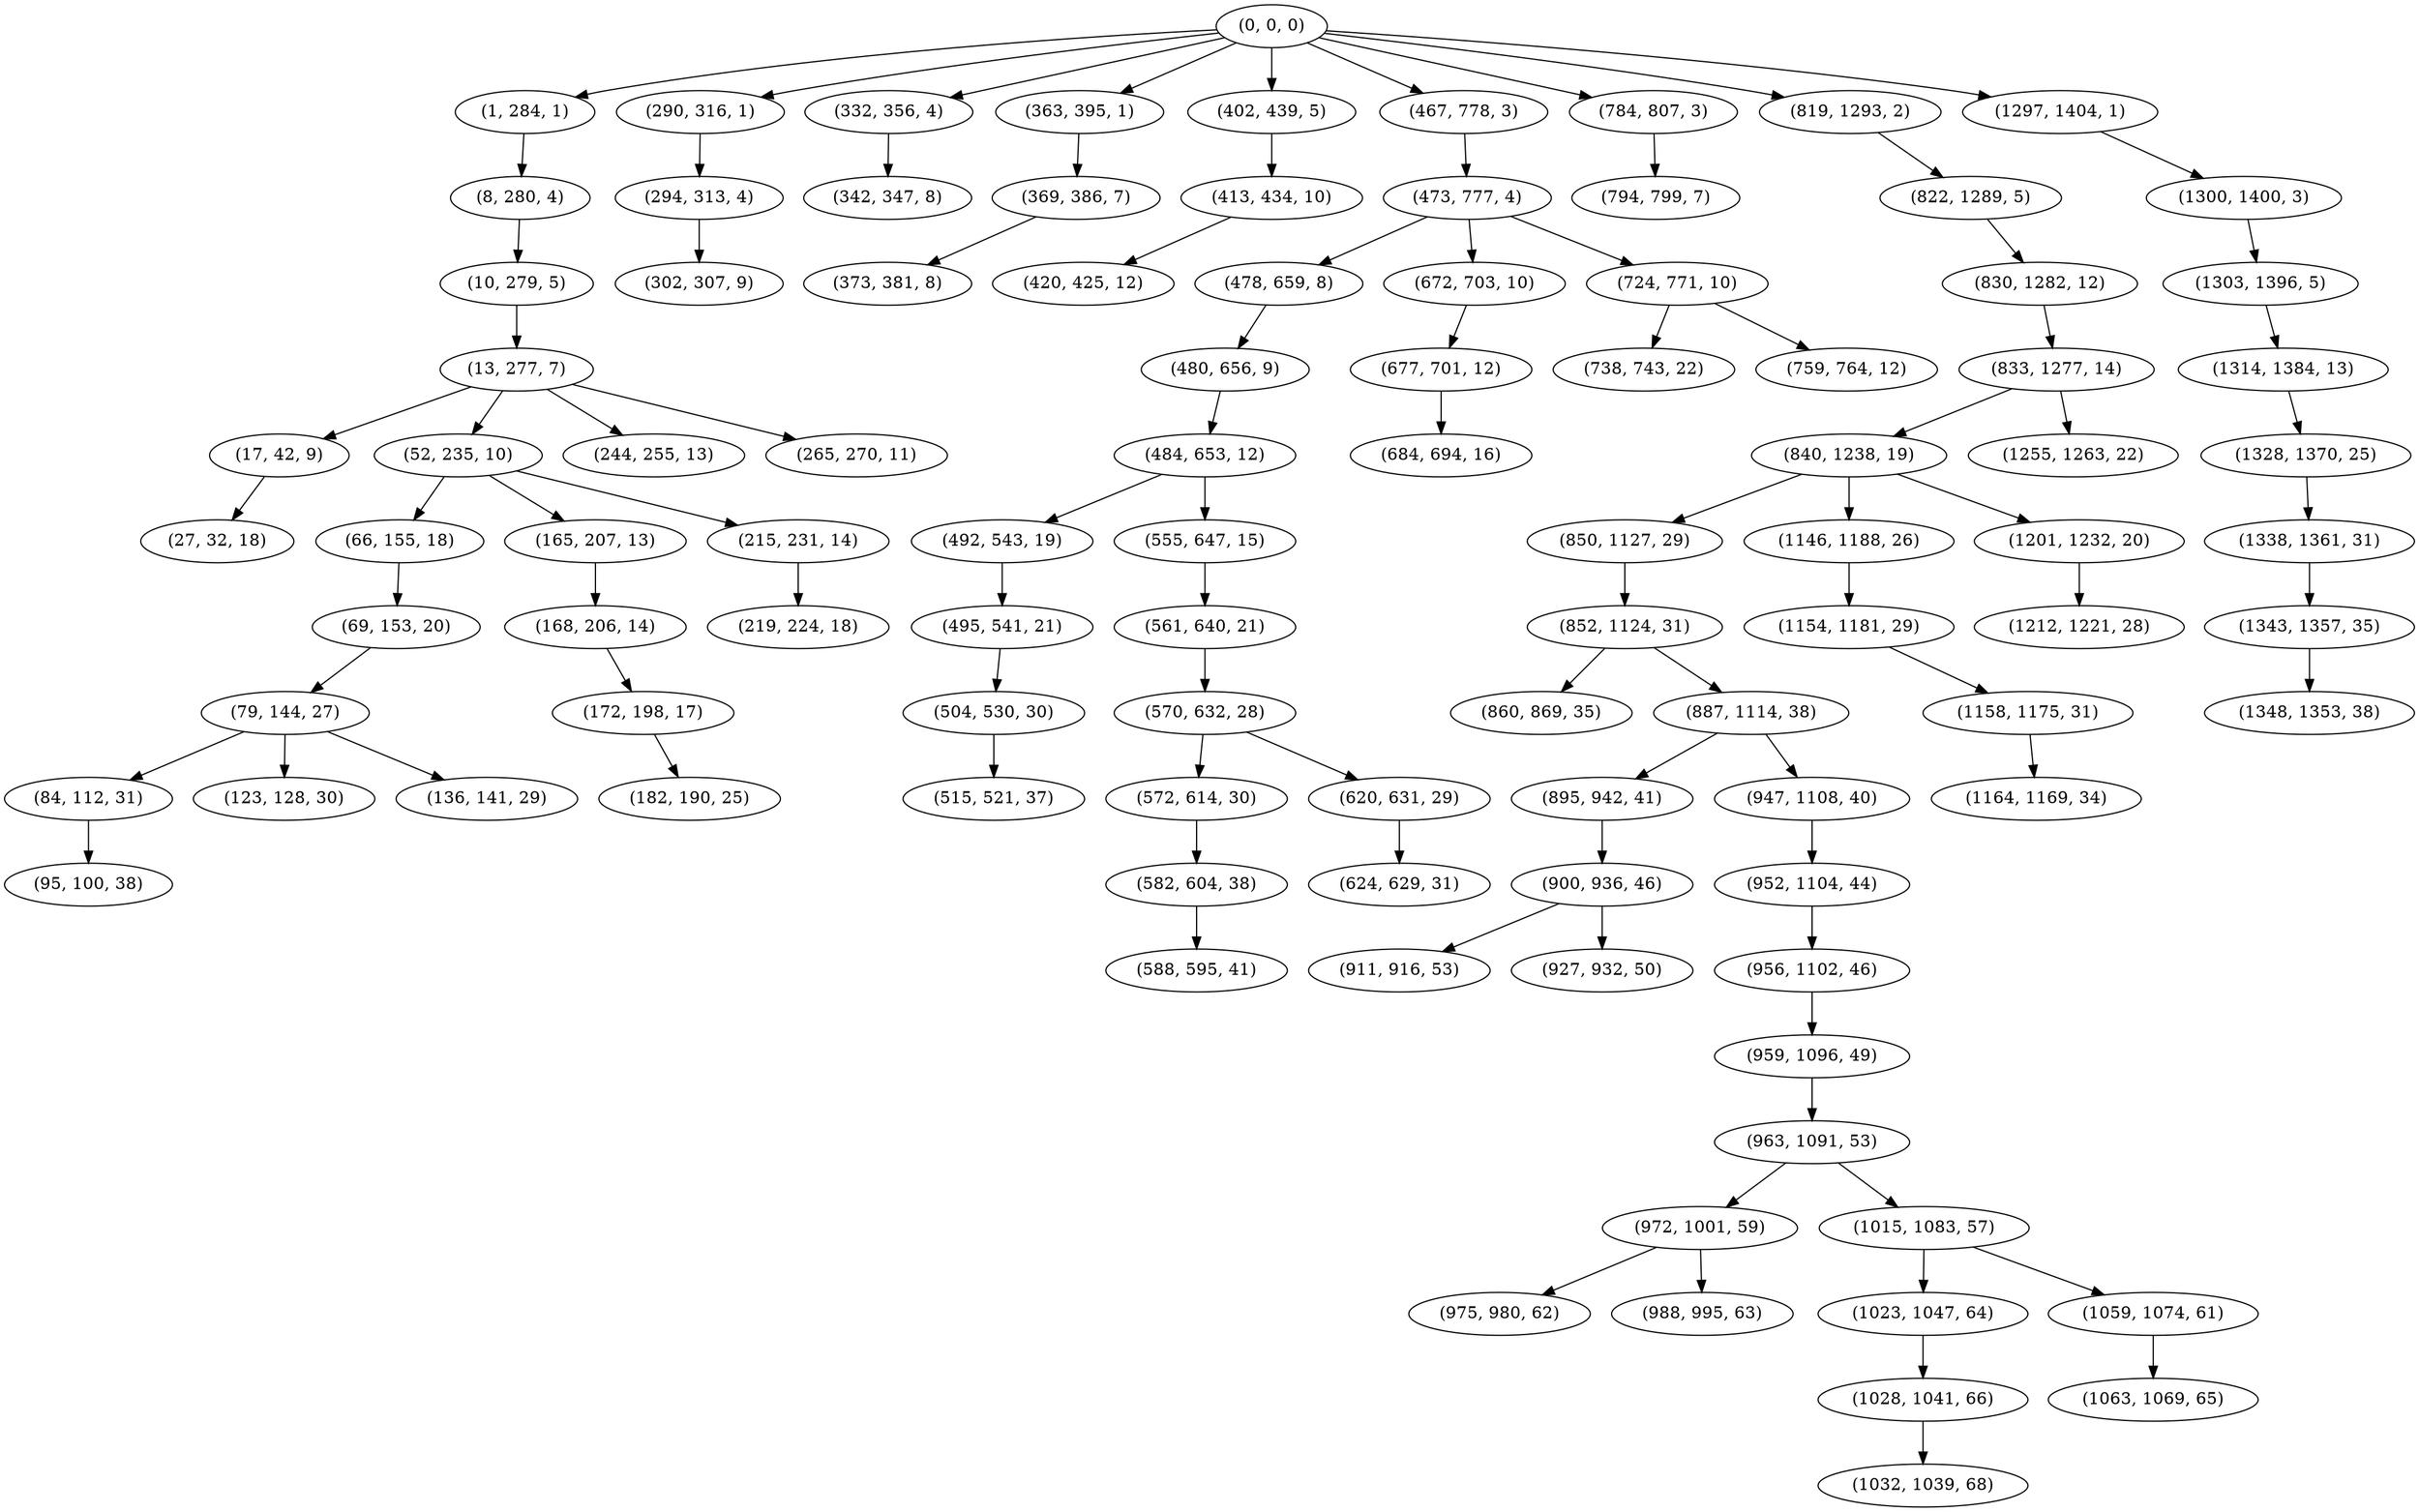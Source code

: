 digraph tree {
    "(0, 0, 0)";
    "(1, 284, 1)";
    "(8, 280, 4)";
    "(10, 279, 5)";
    "(13, 277, 7)";
    "(17, 42, 9)";
    "(27, 32, 18)";
    "(52, 235, 10)";
    "(66, 155, 18)";
    "(69, 153, 20)";
    "(79, 144, 27)";
    "(84, 112, 31)";
    "(95, 100, 38)";
    "(123, 128, 30)";
    "(136, 141, 29)";
    "(165, 207, 13)";
    "(168, 206, 14)";
    "(172, 198, 17)";
    "(182, 190, 25)";
    "(215, 231, 14)";
    "(219, 224, 18)";
    "(244, 255, 13)";
    "(265, 270, 11)";
    "(290, 316, 1)";
    "(294, 313, 4)";
    "(302, 307, 9)";
    "(332, 356, 4)";
    "(342, 347, 8)";
    "(363, 395, 1)";
    "(369, 386, 7)";
    "(373, 381, 8)";
    "(402, 439, 5)";
    "(413, 434, 10)";
    "(420, 425, 12)";
    "(467, 778, 3)";
    "(473, 777, 4)";
    "(478, 659, 8)";
    "(480, 656, 9)";
    "(484, 653, 12)";
    "(492, 543, 19)";
    "(495, 541, 21)";
    "(504, 530, 30)";
    "(515, 521, 37)";
    "(555, 647, 15)";
    "(561, 640, 21)";
    "(570, 632, 28)";
    "(572, 614, 30)";
    "(582, 604, 38)";
    "(588, 595, 41)";
    "(620, 631, 29)";
    "(624, 629, 31)";
    "(672, 703, 10)";
    "(677, 701, 12)";
    "(684, 694, 16)";
    "(724, 771, 10)";
    "(738, 743, 22)";
    "(759, 764, 12)";
    "(784, 807, 3)";
    "(794, 799, 7)";
    "(819, 1293, 2)";
    "(822, 1289, 5)";
    "(830, 1282, 12)";
    "(833, 1277, 14)";
    "(840, 1238, 19)";
    "(850, 1127, 29)";
    "(852, 1124, 31)";
    "(860, 869, 35)";
    "(887, 1114, 38)";
    "(895, 942, 41)";
    "(900, 936, 46)";
    "(911, 916, 53)";
    "(927, 932, 50)";
    "(947, 1108, 40)";
    "(952, 1104, 44)";
    "(956, 1102, 46)";
    "(959, 1096, 49)";
    "(963, 1091, 53)";
    "(972, 1001, 59)";
    "(975, 980, 62)";
    "(988, 995, 63)";
    "(1015, 1083, 57)";
    "(1023, 1047, 64)";
    "(1028, 1041, 66)";
    "(1032, 1039, 68)";
    "(1059, 1074, 61)";
    "(1063, 1069, 65)";
    "(1146, 1188, 26)";
    "(1154, 1181, 29)";
    "(1158, 1175, 31)";
    "(1164, 1169, 34)";
    "(1201, 1232, 20)";
    "(1212, 1221, 28)";
    "(1255, 1263, 22)";
    "(1297, 1404, 1)";
    "(1300, 1400, 3)";
    "(1303, 1396, 5)";
    "(1314, 1384, 13)";
    "(1328, 1370, 25)";
    "(1338, 1361, 31)";
    "(1343, 1357, 35)";
    "(1348, 1353, 38)";
    "(0, 0, 0)" -> "(1, 284, 1)";
    "(0, 0, 0)" -> "(290, 316, 1)";
    "(0, 0, 0)" -> "(332, 356, 4)";
    "(0, 0, 0)" -> "(363, 395, 1)";
    "(0, 0, 0)" -> "(402, 439, 5)";
    "(0, 0, 0)" -> "(467, 778, 3)";
    "(0, 0, 0)" -> "(784, 807, 3)";
    "(0, 0, 0)" -> "(819, 1293, 2)";
    "(0, 0, 0)" -> "(1297, 1404, 1)";
    "(1, 284, 1)" -> "(8, 280, 4)";
    "(8, 280, 4)" -> "(10, 279, 5)";
    "(10, 279, 5)" -> "(13, 277, 7)";
    "(13, 277, 7)" -> "(17, 42, 9)";
    "(13, 277, 7)" -> "(52, 235, 10)";
    "(13, 277, 7)" -> "(244, 255, 13)";
    "(13, 277, 7)" -> "(265, 270, 11)";
    "(17, 42, 9)" -> "(27, 32, 18)";
    "(52, 235, 10)" -> "(66, 155, 18)";
    "(52, 235, 10)" -> "(165, 207, 13)";
    "(52, 235, 10)" -> "(215, 231, 14)";
    "(66, 155, 18)" -> "(69, 153, 20)";
    "(69, 153, 20)" -> "(79, 144, 27)";
    "(79, 144, 27)" -> "(84, 112, 31)";
    "(79, 144, 27)" -> "(123, 128, 30)";
    "(79, 144, 27)" -> "(136, 141, 29)";
    "(84, 112, 31)" -> "(95, 100, 38)";
    "(165, 207, 13)" -> "(168, 206, 14)";
    "(168, 206, 14)" -> "(172, 198, 17)";
    "(172, 198, 17)" -> "(182, 190, 25)";
    "(215, 231, 14)" -> "(219, 224, 18)";
    "(290, 316, 1)" -> "(294, 313, 4)";
    "(294, 313, 4)" -> "(302, 307, 9)";
    "(332, 356, 4)" -> "(342, 347, 8)";
    "(363, 395, 1)" -> "(369, 386, 7)";
    "(369, 386, 7)" -> "(373, 381, 8)";
    "(402, 439, 5)" -> "(413, 434, 10)";
    "(413, 434, 10)" -> "(420, 425, 12)";
    "(467, 778, 3)" -> "(473, 777, 4)";
    "(473, 777, 4)" -> "(478, 659, 8)";
    "(473, 777, 4)" -> "(672, 703, 10)";
    "(473, 777, 4)" -> "(724, 771, 10)";
    "(478, 659, 8)" -> "(480, 656, 9)";
    "(480, 656, 9)" -> "(484, 653, 12)";
    "(484, 653, 12)" -> "(492, 543, 19)";
    "(484, 653, 12)" -> "(555, 647, 15)";
    "(492, 543, 19)" -> "(495, 541, 21)";
    "(495, 541, 21)" -> "(504, 530, 30)";
    "(504, 530, 30)" -> "(515, 521, 37)";
    "(555, 647, 15)" -> "(561, 640, 21)";
    "(561, 640, 21)" -> "(570, 632, 28)";
    "(570, 632, 28)" -> "(572, 614, 30)";
    "(570, 632, 28)" -> "(620, 631, 29)";
    "(572, 614, 30)" -> "(582, 604, 38)";
    "(582, 604, 38)" -> "(588, 595, 41)";
    "(620, 631, 29)" -> "(624, 629, 31)";
    "(672, 703, 10)" -> "(677, 701, 12)";
    "(677, 701, 12)" -> "(684, 694, 16)";
    "(724, 771, 10)" -> "(738, 743, 22)";
    "(724, 771, 10)" -> "(759, 764, 12)";
    "(784, 807, 3)" -> "(794, 799, 7)";
    "(819, 1293, 2)" -> "(822, 1289, 5)";
    "(822, 1289, 5)" -> "(830, 1282, 12)";
    "(830, 1282, 12)" -> "(833, 1277, 14)";
    "(833, 1277, 14)" -> "(840, 1238, 19)";
    "(833, 1277, 14)" -> "(1255, 1263, 22)";
    "(840, 1238, 19)" -> "(850, 1127, 29)";
    "(840, 1238, 19)" -> "(1146, 1188, 26)";
    "(840, 1238, 19)" -> "(1201, 1232, 20)";
    "(850, 1127, 29)" -> "(852, 1124, 31)";
    "(852, 1124, 31)" -> "(860, 869, 35)";
    "(852, 1124, 31)" -> "(887, 1114, 38)";
    "(887, 1114, 38)" -> "(895, 942, 41)";
    "(887, 1114, 38)" -> "(947, 1108, 40)";
    "(895, 942, 41)" -> "(900, 936, 46)";
    "(900, 936, 46)" -> "(911, 916, 53)";
    "(900, 936, 46)" -> "(927, 932, 50)";
    "(947, 1108, 40)" -> "(952, 1104, 44)";
    "(952, 1104, 44)" -> "(956, 1102, 46)";
    "(956, 1102, 46)" -> "(959, 1096, 49)";
    "(959, 1096, 49)" -> "(963, 1091, 53)";
    "(963, 1091, 53)" -> "(972, 1001, 59)";
    "(963, 1091, 53)" -> "(1015, 1083, 57)";
    "(972, 1001, 59)" -> "(975, 980, 62)";
    "(972, 1001, 59)" -> "(988, 995, 63)";
    "(1015, 1083, 57)" -> "(1023, 1047, 64)";
    "(1015, 1083, 57)" -> "(1059, 1074, 61)";
    "(1023, 1047, 64)" -> "(1028, 1041, 66)";
    "(1028, 1041, 66)" -> "(1032, 1039, 68)";
    "(1059, 1074, 61)" -> "(1063, 1069, 65)";
    "(1146, 1188, 26)" -> "(1154, 1181, 29)";
    "(1154, 1181, 29)" -> "(1158, 1175, 31)";
    "(1158, 1175, 31)" -> "(1164, 1169, 34)";
    "(1201, 1232, 20)" -> "(1212, 1221, 28)";
    "(1297, 1404, 1)" -> "(1300, 1400, 3)";
    "(1300, 1400, 3)" -> "(1303, 1396, 5)";
    "(1303, 1396, 5)" -> "(1314, 1384, 13)";
    "(1314, 1384, 13)" -> "(1328, 1370, 25)";
    "(1328, 1370, 25)" -> "(1338, 1361, 31)";
    "(1338, 1361, 31)" -> "(1343, 1357, 35)";
    "(1343, 1357, 35)" -> "(1348, 1353, 38)";
}
